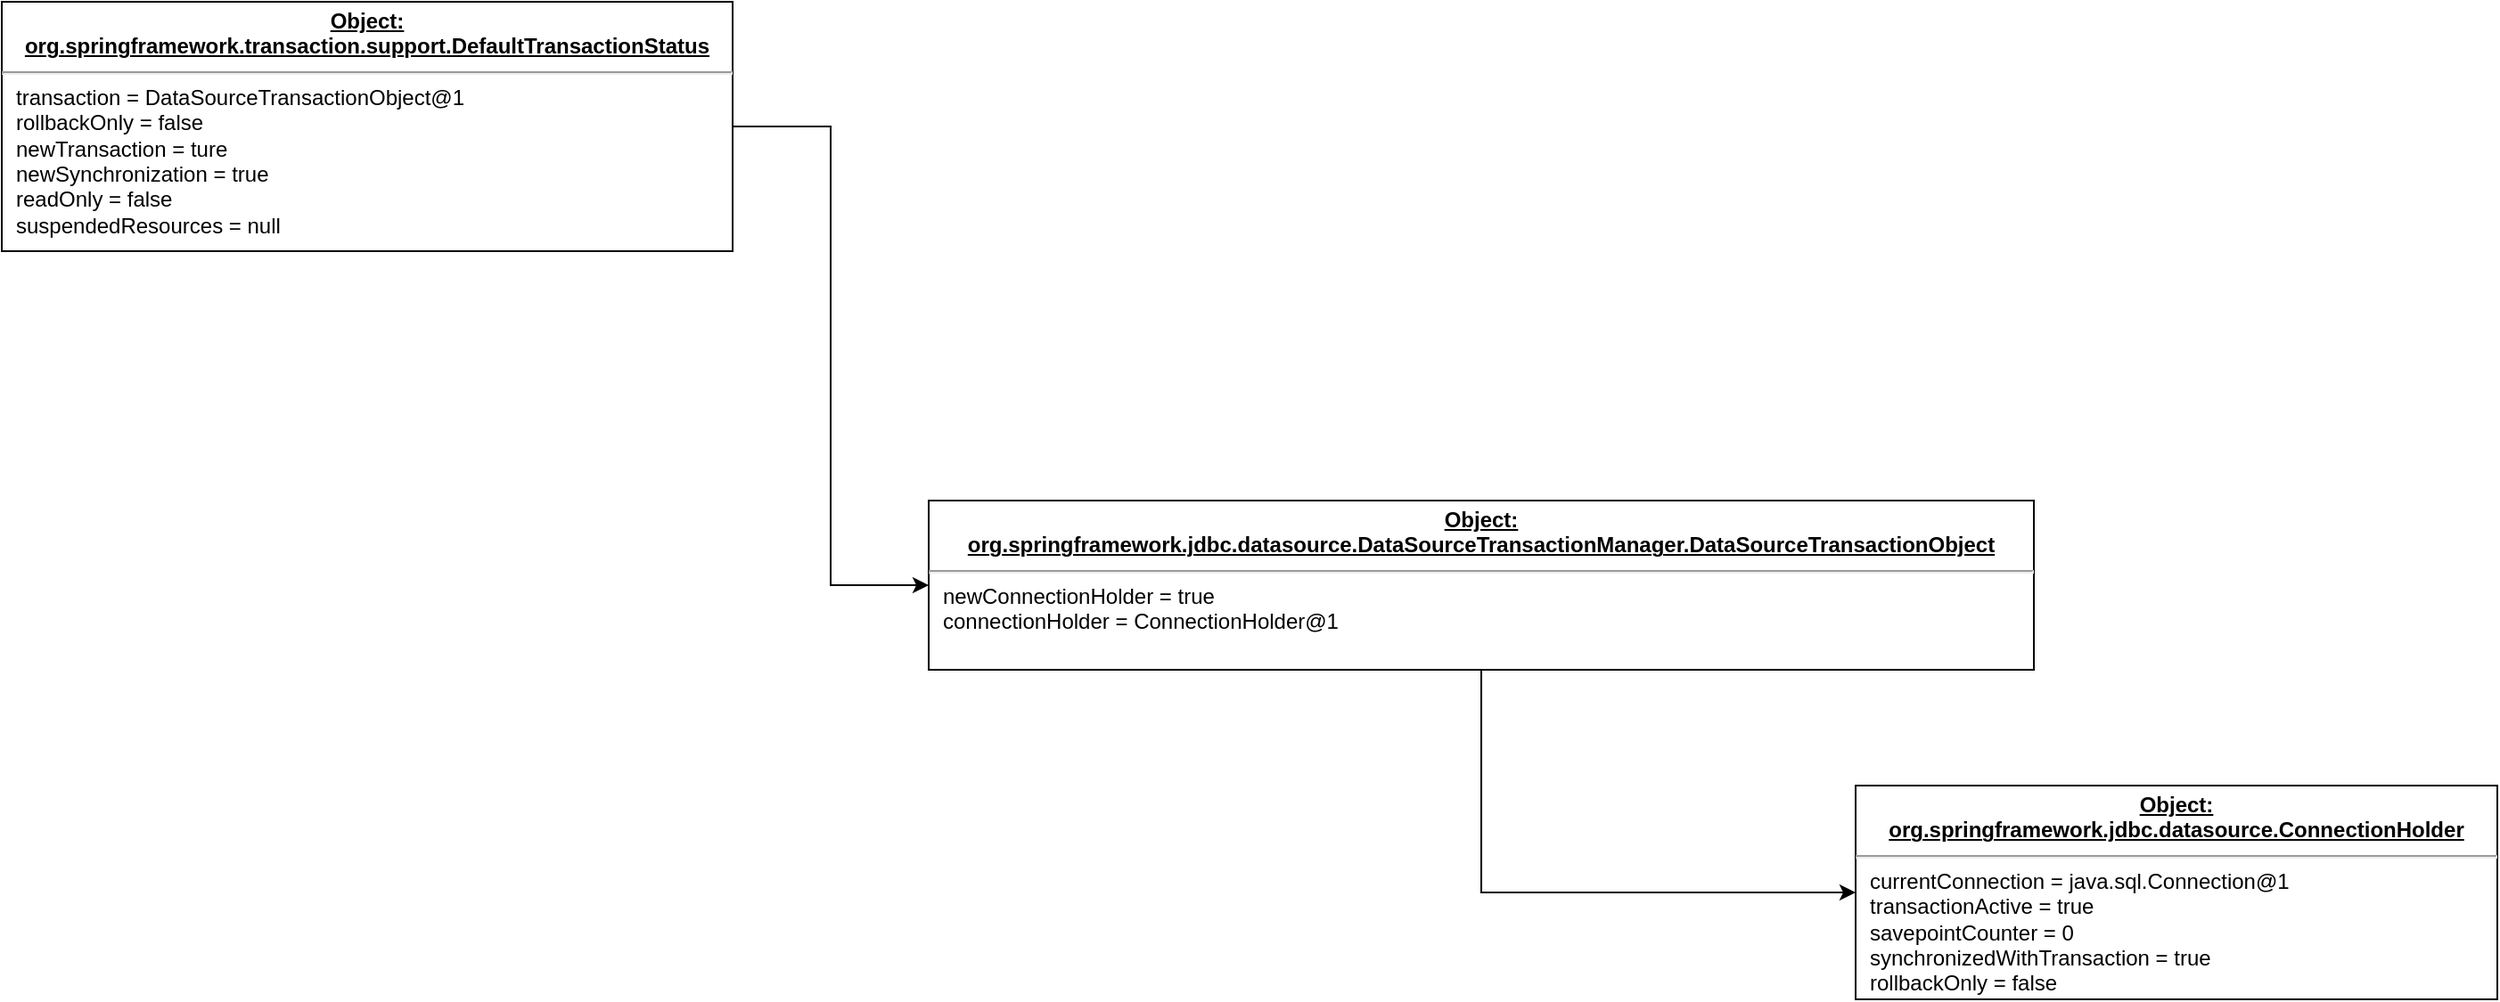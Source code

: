 <mxfile version="14.2.7" type="github">
  <diagram id="C5RBs43oDa-KdzZeNtuy" name="Page-1">
    <mxGraphModel dx="1604" dy="1858" grid="1" gridSize="10" guides="1" tooltips="1" connect="1" arrows="1" fold="1" page="1" pageScale="1" pageWidth="827" pageHeight="1169" math="0" shadow="0">
      <root>
        <mxCell id="WIyWlLk6GJQsqaUBKTNV-0" />
        <mxCell id="WIyWlLk6GJQsqaUBKTNV-1" parent="WIyWlLk6GJQsqaUBKTNV-0" />
        <mxCell id="4MZFsaiTkGL4hvcWn_8n-17" style="edgeStyle=orthogonalEdgeStyle;rounded=0;orthogonalLoop=1;jettySize=auto;html=1;entryX=0;entryY=0.5;entryDx=0;entryDy=0;" edge="1" parent="WIyWlLk6GJQsqaUBKTNV-1" source="4MZFsaiTkGL4hvcWn_8n-10" target="4MZFsaiTkGL4hvcWn_8n-16">
          <mxGeometry relative="1" as="geometry" />
        </mxCell>
        <mxCell id="4MZFsaiTkGL4hvcWn_8n-10" value="&lt;p style=&quot;margin: 0px ; margin-top: 4px ; text-align: center ; text-decoration: underline&quot;&gt;&lt;b&gt;Object:&lt;/b&gt;&lt;/p&gt;&lt;div style=&quot;text-align: center&quot;&gt;&lt;span&gt;&lt;b&gt;&lt;u&gt;org.springframework.transaction.support.DefaultTransactionStatus&lt;/u&gt;&lt;/b&gt;&lt;/span&gt;&lt;/div&gt;&lt;hr&gt;&lt;p style=&quot;margin: 0px ; margin-left: 8px&quot;&gt;transaction&amp;nbsp;= DataSourceTransactionObject@1&lt;br&gt;rollbackOnly = false&lt;br&gt;newTransaction = ture&lt;/p&gt;&lt;p style=&quot;margin: 0px ; margin-left: 8px&quot;&gt;newSynchronization = true&lt;br&gt;&lt;/p&gt;&lt;p style=&quot;margin: 0px ; margin-left: 8px&quot;&gt;readOnly =&amp;nbsp;false&lt;br&gt;&lt;/p&gt;&lt;p style=&quot;margin: 0px ; margin-left: 8px&quot;&gt;suspendedResources = null&lt;br&gt;&lt;/p&gt;" style="verticalAlign=top;align=left;overflow=fill;fontSize=12;fontFamily=Helvetica;html=1;" vertex="1" parent="WIyWlLk6GJQsqaUBKTNV-1">
          <mxGeometry x="40" y="-40" width="410" height="140" as="geometry" />
        </mxCell>
        <mxCell id="4MZFsaiTkGL4hvcWn_8n-19" style="edgeStyle=orthogonalEdgeStyle;rounded=0;orthogonalLoop=1;jettySize=auto;html=1;exitX=0.5;exitY=1;exitDx=0;exitDy=0;entryX=0;entryY=0.5;entryDx=0;entryDy=0;" edge="1" parent="WIyWlLk6GJQsqaUBKTNV-1" source="4MZFsaiTkGL4hvcWn_8n-16" target="4MZFsaiTkGL4hvcWn_8n-18">
          <mxGeometry relative="1" as="geometry" />
        </mxCell>
        <mxCell id="4MZFsaiTkGL4hvcWn_8n-16" value="&lt;p style=&quot;margin: 0px ; margin-top: 4px ; text-align: center ; text-decoration: underline&quot;&gt;&lt;b&gt;Object:&lt;/b&gt;&lt;/p&gt;&lt;div style=&quot;text-align: center&quot;&gt;&lt;span&gt;&lt;b&gt;&lt;u&gt;org.springframework.jdbc.datasource.DataSourceTransactionManager.DataSourceTransactionObject&lt;/u&gt;&lt;/b&gt;&lt;/span&gt;&lt;/div&gt;&lt;hr&gt;&lt;p style=&quot;margin: 0px ; margin-left: 8px&quot;&gt;newConnectionHolder&amp;nbsp;= true&lt;br&gt;connectionHolder&amp;nbsp;=&amp;nbsp;ConnectionHolder@1&lt;/p&gt;" style="verticalAlign=top;align=left;overflow=fill;fontSize=12;fontFamily=Helvetica;html=1;" vertex="1" parent="WIyWlLk6GJQsqaUBKTNV-1">
          <mxGeometry x="560" y="240" width="620" height="95" as="geometry" />
        </mxCell>
        <mxCell id="4MZFsaiTkGL4hvcWn_8n-18" value="&lt;p style=&quot;margin: 0px ; margin-top: 4px ; text-align: center ; text-decoration: underline&quot;&gt;&lt;b&gt;Object:&lt;/b&gt;&lt;/p&gt;&lt;div style=&quot;text-align: center&quot;&gt;&lt;span&gt;&lt;b&gt;&lt;u&gt;org.springframework.jdbc.datasource.ConnectionHolder&lt;/u&gt;&lt;/b&gt;&lt;/span&gt;&lt;/div&gt;&lt;hr&gt;&lt;p style=&quot;margin: 0px ; margin-left: 8px&quot;&gt;currentConnection = java.sql.Connection@1&lt;br&gt;transactionActive = true&lt;br&gt;savepointCounter = 0&lt;/p&gt;&lt;p style=&quot;margin: 0px ; margin-left: 8px&quot;&gt;synchronizedWithTransaction = true&lt;br&gt;&lt;/p&gt;&lt;p style=&quot;margin: 0px ; margin-left: 8px&quot;&gt;rollbackOnly = false&lt;br&gt;&lt;/p&gt;" style="verticalAlign=top;align=left;overflow=fill;fontSize=12;fontFamily=Helvetica;html=1;" vertex="1" parent="WIyWlLk6GJQsqaUBKTNV-1">
          <mxGeometry x="1080" y="400" width="360" height="120" as="geometry" />
        </mxCell>
      </root>
    </mxGraphModel>
  </diagram>
</mxfile>

